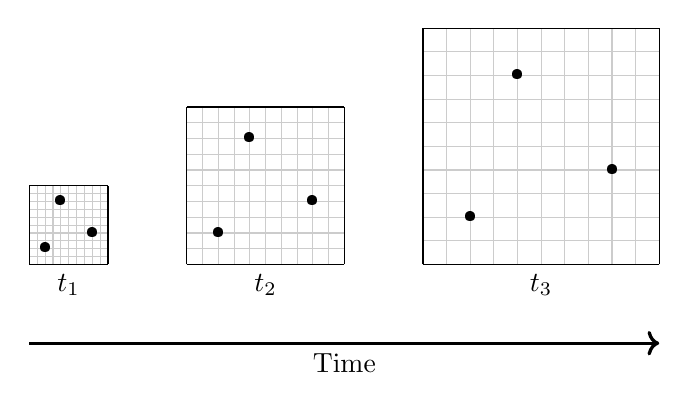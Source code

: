 \begin{tikzpicture}
  % Draw the grids
  \draw[step=0.1,opacity=0.2] (0,0) grid (1,1);
  \draw[step=1] (0,0) grid (1,1);

  \draw[xshift=2cm,scale=2,step=0.1,opacity=0.2] (0,0) grid (1,1);
  \draw[xshift=2cm,scale=2,step=1] (0,0) grid (1,1);

  \draw[xshift=5cm,scale=3,step=0.1,opacity=0.2] (0,0) grid (1,1);
  \draw[xshift=5cm,scale=3,step=1] (0,0) grid (1,1);

  % Arrow of time
  \path[->, very thick] 
  (0,-1) 
  edge node[below] {Time}
  (8,-1);

  % Time Labels
  \node[below] at (0.5,0) {\(t_1\)};
  \node[below] at (3,0) {\(t_2\)};
  \node[below] at (6.5,0) {\(t_3\)};

  \def\xa{0.2} \def\ya{0.2}
  \def\xb{0.8} \def\yb{0.4}
  \def\xc{0.4} \def\yc{0.8}
  \def\object{\textbullet}

  \node[] (a1) at (\xa,\ya) {\object};
  \node[] (b1) at (\xb,\yb) {\object};
  \node[] (c1) at (\xc,\yc) {\object};

  \node[] (a2) at ({\xa*2 + 2},{\ya*2}) {\object};
  \node[] (b2) at ({\xb*2 + 2},{\yb*2}) {\object};
  \node[] (c2) at ({\xc*2 + 2},{\yc*2}) {\object};

  \node[] (a3) at ({\xa*3 + 5},{\ya*3}) {\object};
  \node[] (b3) at ({\xb*3 + 5},{\yb*3}) {\object};
  \node[] (c3) at ({\xc*3 + 5},{\yc*3}) {\object};


\end{tikzpicture}
